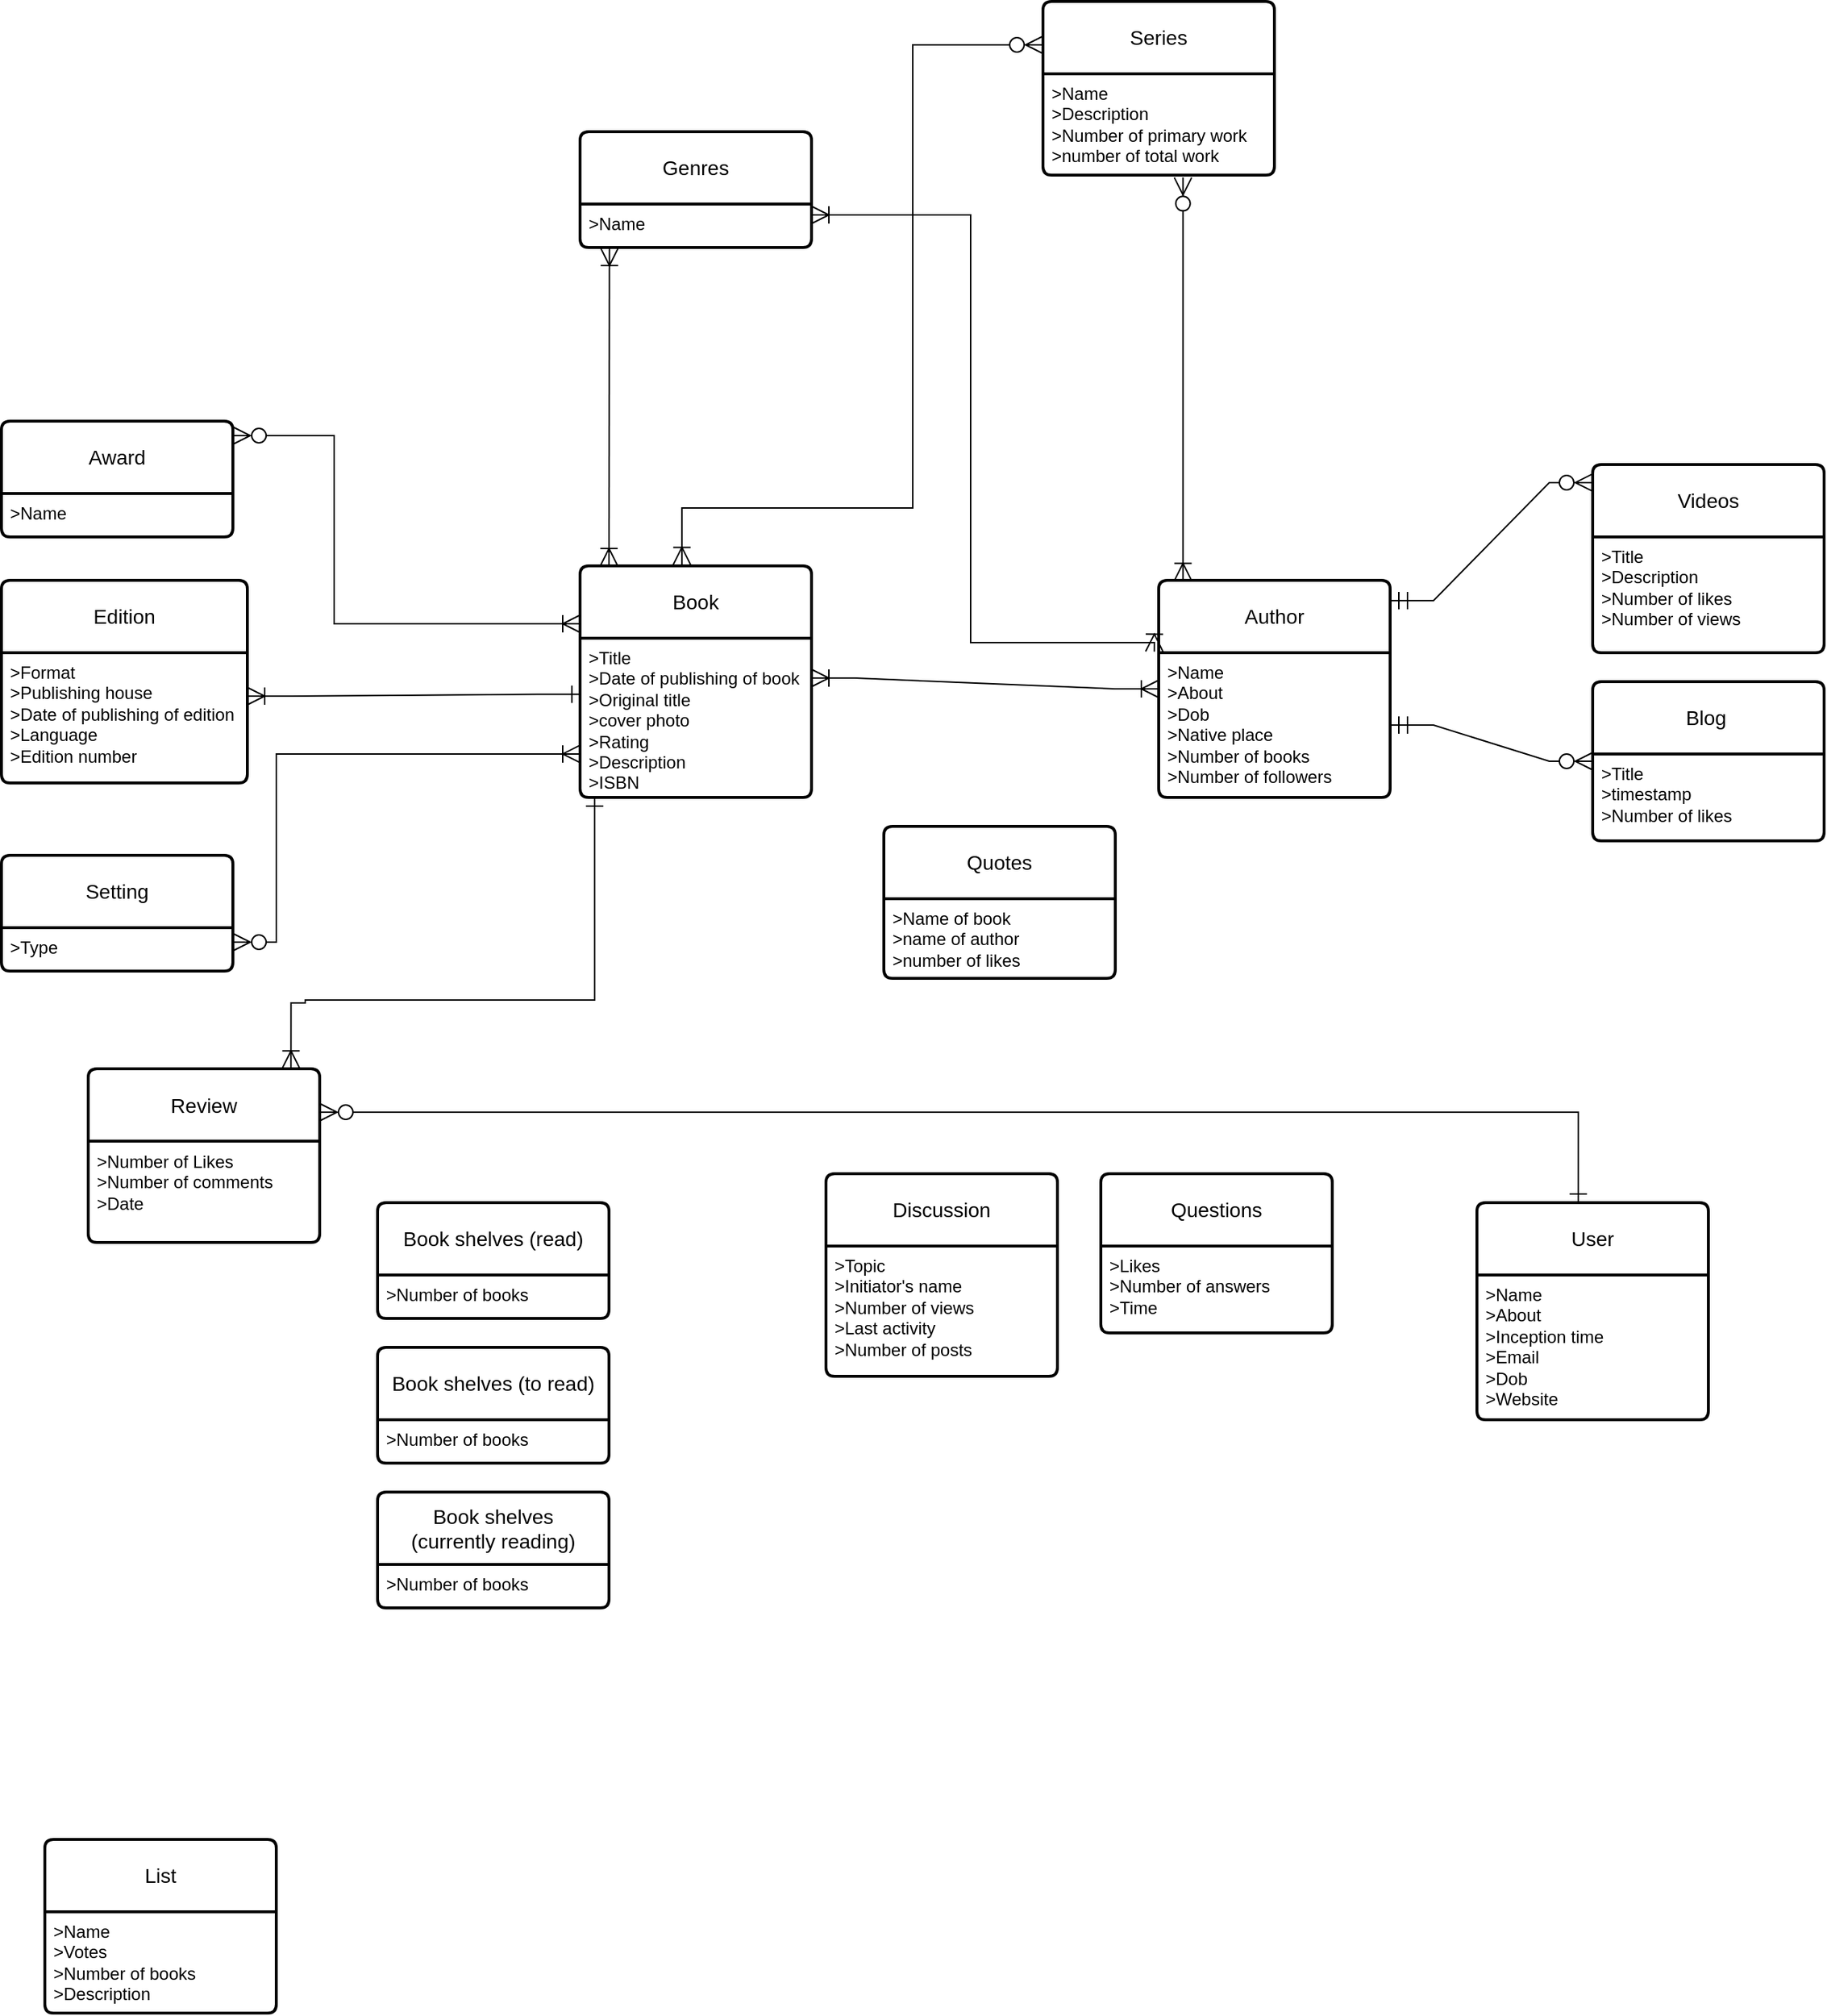 <mxfile version="21.7.2" type="github">
  <diagram id="R2lEEEUBdFMjLlhIrx00" name="Page-1">
    <mxGraphModel dx="1167" dy="1798" grid="1" gridSize="10" guides="1" tooltips="1" connect="1" arrows="1" fold="1" page="1" pageScale="1" pageWidth="827" pageHeight="1169" math="0" shadow="0" extFonts="Permanent Marker^https://fonts.googleapis.com/css?family=Permanent+Marker">
      <root>
        <mxCell id="0" />
        <mxCell id="1" parent="0" />
        <mxCell id="4nfFPMJlw5qFci8MI3dI-5" value="Book" style="swimlane;childLayout=stackLayout;horizontal=1;startSize=50;horizontalStack=0;rounded=1;fontSize=14;fontStyle=0;strokeWidth=2;resizeParent=0;resizeLast=1;shadow=0;dashed=0;align=center;arcSize=4;whiteSpace=wrap;html=1;" parent="1" vertex="1">
          <mxGeometry x="480" y="150" width="160" height="160" as="geometry" />
        </mxCell>
        <mxCell id="4nfFPMJlw5qFci8MI3dI-6" value="&amp;gt;Title&lt;br&gt;&amp;gt;Date of publishing of book&lt;br&gt;&amp;gt;Original title&lt;br&gt;&amp;gt;cover photo&lt;br&gt;&amp;gt;Rating&lt;br&gt;&amp;gt;Description&lt;br&gt;&amp;gt;ISBN" style="align=left;strokeColor=none;fillColor=none;spacingLeft=4;fontSize=12;verticalAlign=top;resizable=0;rotatable=0;part=1;html=1;" parent="4nfFPMJlw5qFci8MI3dI-5" vertex="1">
          <mxGeometry y="50" width="160" height="110" as="geometry" />
        </mxCell>
        <mxCell id="4nfFPMJlw5qFci8MI3dI-11" value="Author" style="swimlane;childLayout=stackLayout;horizontal=1;startSize=50;horizontalStack=0;rounded=1;fontSize=14;fontStyle=0;strokeWidth=2;resizeParent=0;resizeLast=1;shadow=0;dashed=0;align=center;arcSize=4;whiteSpace=wrap;html=1;" parent="1" vertex="1">
          <mxGeometry x="880" y="160" width="160" height="150" as="geometry" />
        </mxCell>
        <mxCell id="4nfFPMJlw5qFci8MI3dI-12" value="&amp;gt;Name&lt;br&gt;&amp;gt;About&lt;br&gt;&amp;gt;Dob&lt;br&gt;&amp;gt;Native place&lt;br&gt;&amp;gt;Number of books&lt;br&gt;&amp;gt;Number of followers" style="align=left;strokeColor=none;fillColor=none;spacingLeft=4;fontSize=12;verticalAlign=top;resizable=0;rotatable=0;part=1;html=1;" parent="4nfFPMJlw5qFci8MI3dI-11" vertex="1">
          <mxGeometry y="50" width="160" height="100" as="geometry" />
        </mxCell>
        <mxCell id="4nfFPMJlw5qFci8MI3dI-17" value="Review" style="swimlane;childLayout=stackLayout;horizontal=1;startSize=50;horizontalStack=0;rounded=1;fontSize=14;fontStyle=0;strokeWidth=2;resizeParent=0;resizeLast=1;shadow=0;dashed=0;align=center;arcSize=4;whiteSpace=wrap;html=1;" parent="1" vertex="1">
          <mxGeometry x="140" y="497.5" width="160" height="120" as="geometry" />
        </mxCell>
        <mxCell id="4nfFPMJlw5qFci8MI3dI-18" value="&amp;gt;Number of Likes&lt;br&gt;&amp;gt;Number of comments&lt;br&gt;&amp;gt;Date&amp;nbsp;" style="align=left;strokeColor=none;fillColor=none;spacingLeft=4;fontSize=12;verticalAlign=top;resizable=0;rotatable=0;part=1;html=1;" parent="4nfFPMJlw5qFci8MI3dI-17" vertex="1">
          <mxGeometry y="50" width="160" height="70" as="geometry" />
        </mxCell>
        <mxCell id="4nfFPMJlw5qFci8MI3dI-19" value="Genres" style="swimlane;childLayout=stackLayout;horizontal=1;startSize=50;horizontalStack=0;rounded=1;fontSize=14;fontStyle=0;strokeWidth=2;resizeParent=0;resizeLast=1;shadow=0;dashed=0;align=center;arcSize=4;whiteSpace=wrap;html=1;" parent="1" vertex="1">
          <mxGeometry x="480" y="-150" width="160" height="80" as="geometry" />
        </mxCell>
        <mxCell id="4nfFPMJlw5qFci8MI3dI-20" value="&amp;gt;Name" style="align=left;strokeColor=none;fillColor=none;spacingLeft=4;fontSize=12;verticalAlign=top;resizable=0;rotatable=0;part=1;html=1;" parent="4nfFPMJlw5qFci8MI3dI-19" vertex="1">
          <mxGeometry y="50" width="160" height="30" as="geometry" />
        </mxCell>
        <mxCell id="4nfFPMJlw5qFci8MI3dI-21" value="Series" style="swimlane;childLayout=stackLayout;horizontal=1;startSize=50;horizontalStack=0;rounded=1;fontSize=14;fontStyle=0;strokeWidth=2;resizeParent=0;resizeLast=1;shadow=0;dashed=0;align=center;arcSize=4;whiteSpace=wrap;html=1;" parent="1" vertex="1">
          <mxGeometry x="800" y="-240" width="160" height="120" as="geometry" />
        </mxCell>
        <mxCell id="4nfFPMJlw5qFci8MI3dI-22" value="&amp;gt;Name&lt;br&gt;&amp;gt;Description&lt;br&gt;&amp;gt;Number of primary work&lt;br&gt;&amp;gt;number of total work" style="align=left;strokeColor=none;fillColor=none;spacingLeft=4;fontSize=12;verticalAlign=top;resizable=0;rotatable=0;part=1;html=1;" parent="4nfFPMJlw5qFci8MI3dI-21" vertex="1">
          <mxGeometry y="50" width="160" height="70" as="geometry" />
        </mxCell>
        <mxCell id="4nfFPMJlw5qFci8MI3dI-23" value="Setting" style="swimlane;childLayout=stackLayout;horizontal=1;startSize=50;horizontalStack=0;rounded=1;fontSize=14;fontStyle=0;strokeWidth=2;resizeParent=0;resizeLast=1;shadow=0;dashed=0;align=center;arcSize=4;whiteSpace=wrap;html=1;" parent="1" vertex="1">
          <mxGeometry x="80" y="350" width="160" height="80" as="geometry" />
        </mxCell>
        <mxCell id="4nfFPMJlw5qFci8MI3dI-24" value="&amp;gt;Type" style="align=left;strokeColor=none;fillColor=none;spacingLeft=4;fontSize=12;verticalAlign=top;resizable=0;rotatable=0;part=1;html=1;" parent="4nfFPMJlw5qFci8MI3dI-23" vertex="1">
          <mxGeometry y="50" width="160" height="30" as="geometry" />
        </mxCell>
        <mxCell id="4nfFPMJlw5qFci8MI3dI-25" value="Award" style="swimlane;childLayout=stackLayout;horizontal=1;startSize=50;horizontalStack=0;rounded=1;fontSize=14;fontStyle=0;strokeWidth=2;resizeParent=0;resizeLast=1;shadow=0;dashed=0;align=center;arcSize=4;whiteSpace=wrap;html=1;" parent="1" vertex="1">
          <mxGeometry x="80" y="50" width="160" height="80" as="geometry" />
        </mxCell>
        <mxCell id="4nfFPMJlw5qFci8MI3dI-26" value="&amp;gt;Name" style="align=left;strokeColor=none;fillColor=none;spacingLeft=4;fontSize=12;verticalAlign=top;resizable=0;rotatable=0;part=1;html=1;" parent="4nfFPMJlw5qFci8MI3dI-25" vertex="1">
          <mxGeometry y="50" width="160" height="30" as="geometry" />
        </mxCell>
        <mxCell id="4nfFPMJlw5qFci8MI3dI-28" value="Edition" style="swimlane;childLayout=stackLayout;horizontal=1;startSize=50;horizontalStack=0;rounded=1;fontSize=14;fontStyle=0;strokeWidth=2;resizeParent=0;resizeLast=1;shadow=0;dashed=0;align=center;arcSize=4;whiteSpace=wrap;html=1;" parent="1" vertex="1">
          <mxGeometry x="80" y="160" width="170" height="140" as="geometry" />
        </mxCell>
        <mxCell id="4nfFPMJlw5qFci8MI3dI-29" value="&amp;gt;Format&lt;br&gt;&amp;gt;Publishing house&lt;br&gt;&amp;gt;Date of publishing of edition&lt;br&gt;&amp;gt;Language&lt;br&gt;&amp;gt;Edition number" style="align=left;strokeColor=none;fillColor=none;spacingLeft=4;fontSize=12;verticalAlign=top;resizable=0;rotatable=0;part=1;html=1;" parent="4nfFPMJlw5qFci8MI3dI-28" vertex="1">
          <mxGeometry y="50" width="170" height="90" as="geometry" />
        </mxCell>
        <mxCell id="4nfFPMJlw5qFci8MI3dI-30" value="Quotes" style="swimlane;childLayout=stackLayout;horizontal=1;startSize=50;horizontalStack=0;rounded=1;fontSize=14;fontStyle=0;strokeWidth=2;resizeParent=0;resizeLast=1;shadow=0;dashed=0;align=center;arcSize=4;whiteSpace=wrap;html=1;" parent="1" vertex="1">
          <mxGeometry x="690" y="330" width="160" height="105" as="geometry" />
        </mxCell>
        <mxCell id="4nfFPMJlw5qFci8MI3dI-31" value="&amp;gt;Name of book&lt;br&gt;&amp;gt;name of author&lt;br&gt;&amp;gt;number of likes" style="align=left;strokeColor=none;fillColor=none;spacingLeft=4;fontSize=12;verticalAlign=top;resizable=0;rotatable=0;part=1;html=1;" parent="4nfFPMJlw5qFci8MI3dI-30" vertex="1">
          <mxGeometry y="50" width="160" height="55" as="geometry" />
        </mxCell>
        <mxCell id="4nfFPMJlw5qFci8MI3dI-32" value="Discussion" style="swimlane;childLayout=stackLayout;horizontal=1;startSize=50;horizontalStack=0;rounded=1;fontSize=14;fontStyle=0;strokeWidth=2;resizeParent=0;resizeLast=1;shadow=0;dashed=0;align=center;arcSize=4;whiteSpace=wrap;html=1;" parent="1" vertex="1">
          <mxGeometry x="650" y="570" width="160" height="140" as="geometry" />
        </mxCell>
        <mxCell id="4nfFPMJlw5qFci8MI3dI-33" value="&amp;gt;Topic&lt;br&gt;&amp;gt;Initiator&#39;s name&lt;br&gt;&amp;gt;Number of views&lt;br&gt;&amp;gt;Last activity&lt;br&gt;&amp;gt;Number of posts" style="align=left;strokeColor=none;fillColor=none;spacingLeft=4;fontSize=12;verticalAlign=top;resizable=0;rotatable=0;part=1;html=1;" parent="4nfFPMJlw5qFci8MI3dI-32" vertex="1">
          <mxGeometry y="50" width="160" height="90" as="geometry" />
        </mxCell>
        <mxCell id="4nfFPMJlw5qFci8MI3dI-34" value="Questions" style="swimlane;childLayout=stackLayout;horizontal=1;startSize=50;horizontalStack=0;rounded=1;fontSize=14;fontStyle=0;strokeWidth=2;resizeParent=0;resizeLast=1;shadow=0;dashed=0;align=center;arcSize=4;whiteSpace=wrap;html=1;" parent="1" vertex="1">
          <mxGeometry x="840" y="570" width="160" height="110" as="geometry" />
        </mxCell>
        <mxCell id="4nfFPMJlw5qFci8MI3dI-35" value="&amp;gt;Likes&lt;br&gt;&amp;gt;Number of answers&lt;br&gt;&amp;gt;Time" style="align=left;strokeColor=none;fillColor=none;spacingLeft=4;fontSize=12;verticalAlign=top;resizable=0;rotatable=0;part=1;html=1;" parent="4nfFPMJlw5qFci8MI3dI-34" vertex="1">
          <mxGeometry y="50" width="160" height="60" as="geometry" />
        </mxCell>
        <mxCell id="4nfFPMJlw5qFci8MI3dI-36" value="List" style="swimlane;childLayout=stackLayout;horizontal=1;startSize=50;horizontalStack=0;rounded=1;fontSize=14;fontStyle=0;strokeWidth=2;resizeParent=0;resizeLast=1;shadow=0;dashed=0;align=center;arcSize=4;whiteSpace=wrap;html=1;" parent="1" vertex="1">
          <mxGeometry x="110" y="1030" width="160" height="120" as="geometry" />
        </mxCell>
        <mxCell id="4nfFPMJlw5qFci8MI3dI-37" value="&amp;gt;Name&lt;br&gt;&amp;gt;Votes&lt;br&gt;&amp;gt;Number of books&lt;br&gt;&amp;gt;Description&lt;br&gt;" style="align=left;strokeColor=none;fillColor=none;spacingLeft=4;fontSize=12;verticalAlign=top;resizable=0;rotatable=0;part=1;html=1;" parent="4nfFPMJlw5qFci8MI3dI-36" vertex="1">
          <mxGeometry y="50" width="160" height="70" as="geometry" />
        </mxCell>
        <mxCell id="4nfFPMJlw5qFci8MI3dI-38" value="User" style="swimlane;childLayout=stackLayout;horizontal=1;startSize=50;horizontalStack=0;rounded=1;fontSize=14;fontStyle=0;strokeWidth=2;resizeParent=0;resizeLast=1;shadow=0;dashed=0;align=center;arcSize=4;whiteSpace=wrap;html=1;" parent="1" vertex="1">
          <mxGeometry x="1100" y="590" width="160" height="150" as="geometry" />
        </mxCell>
        <mxCell id="4nfFPMJlw5qFci8MI3dI-39" value="&amp;gt;Name&lt;br&gt;&amp;gt;About&lt;br&gt;&amp;gt;Inception time&lt;br&gt;&amp;gt;Email&lt;br&gt;&amp;gt;Dob&lt;br&gt;&amp;gt;Website" style="align=left;strokeColor=none;fillColor=none;spacingLeft=4;fontSize=12;verticalAlign=top;resizable=0;rotatable=0;part=1;html=1;" parent="4nfFPMJlw5qFci8MI3dI-38" vertex="1">
          <mxGeometry y="50" width="160" height="100" as="geometry" />
        </mxCell>
        <mxCell id="AMUWhJ_4N7A-JBRG0hb9-1" value="Book shelves (read)" style="swimlane;childLayout=stackLayout;horizontal=1;startSize=50;horizontalStack=0;rounded=1;fontSize=14;fontStyle=0;strokeWidth=2;resizeParent=0;resizeLast=1;shadow=0;dashed=0;align=center;arcSize=4;whiteSpace=wrap;html=1;" vertex="1" parent="1">
          <mxGeometry x="340" y="590" width="160" height="80" as="geometry" />
        </mxCell>
        <mxCell id="AMUWhJ_4N7A-JBRG0hb9-2" value="&amp;gt;Number of books" style="align=left;strokeColor=none;fillColor=none;spacingLeft=4;fontSize=12;verticalAlign=top;resizable=0;rotatable=0;part=1;html=1;" vertex="1" parent="AMUWhJ_4N7A-JBRG0hb9-1">
          <mxGeometry y="50" width="160" height="30" as="geometry" />
        </mxCell>
        <mxCell id="AMUWhJ_4N7A-JBRG0hb9-3" value="Book shelves (to read)" style="swimlane;childLayout=stackLayout;horizontal=1;startSize=50;horizontalStack=0;rounded=1;fontSize=14;fontStyle=0;strokeWidth=2;resizeParent=0;resizeLast=1;shadow=0;dashed=0;align=center;arcSize=4;whiteSpace=wrap;html=1;" vertex="1" parent="1">
          <mxGeometry x="340" y="690" width="160" height="80" as="geometry" />
        </mxCell>
        <mxCell id="AMUWhJ_4N7A-JBRG0hb9-4" value="&amp;gt;Number of books" style="align=left;strokeColor=none;fillColor=none;spacingLeft=4;fontSize=12;verticalAlign=top;resizable=0;rotatable=0;part=1;html=1;" vertex="1" parent="AMUWhJ_4N7A-JBRG0hb9-3">
          <mxGeometry y="50" width="160" height="30" as="geometry" />
        </mxCell>
        <mxCell id="AMUWhJ_4N7A-JBRG0hb9-5" value="Book shelves &lt;br&gt;(currently reading)" style="swimlane;childLayout=stackLayout;horizontal=1;startSize=50;horizontalStack=0;rounded=1;fontSize=14;fontStyle=0;strokeWidth=2;resizeParent=0;resizeLast=1;shadow=0;dashed=0;align=center;arcSize=4;whiteSpace=wrap;html=1;" vertex="1" parent="1">
          <mxGeometry x="340" y="790" width="160" height="80" as="geometry" />
        </mxCell>
        <mxCell id="AMUWhJ_4N7A-JBRG0hb9-6" value="&amp;gt;Number of books" style="align=left;strokeColor=none;fillColor=none;spacingLeft=4;fontSize=12;verticalAlign=top;resizable=0;rotatable=0;part=1;html=1;" vertex="1" parent="AMUWhJ_4N7A-JBRG0hb9-5">
          <mxGeometry y="50" width="160" height="30" as="geometry" />
        </mxCell>
        <mxCell id="AMUWhJ_4N7A-JBRG0hb9-8" value="Blog&lt;span style=&quot;white-space: pre;&quot;&gt;&#x9;&lt;/span&gt;" style="swimlane;childLayout=stackLayout;horizontal=1;startSize=50;horizontalStack=0;rounded=1;fontSize=14;fontStyle=0;strokeWidth=2;resizeParent=0;resizeLast=1;shadow=0;dashed=0;align=center;arcSize=4;whiteSpace=wrap;html=1;" vertex="1" parent="1">
          <mxGeometry x="1180" y="230" width="160" height="110" as="geometry" />
        </mxCell>
        <mxCell id="AMUWhJ_4N7A-JBRG0hb9-9" value="&amp;gt;Title&lt;br&gt;&amp;gt;timestamp&lt;br&gt;&amp;gt;Number of likes" style="align=left;strokeColor=none;fillColor=none;spacingLeft=4;fontSize=12;verticalAlign=top;resizable=0;rotatable=0;part=1;html=1;" vertex="1" parent="AMUWhJ_4N7A-JBRG0hb9-8">
          <mxGeometry y="50" width="160" height="60" as="geometry" />
        </mxCell>
        <mxCell id="AMUWhJ_4N7A-JBRG0hb9-10" value="Videos" style="swimlane;childLayout=stackLayout;horizontal=1;startSize=50;horizontalStack=0;rounded=1;fontSize=14;fontStyle=0;strokeWidth=2;resizeParent=0;resizeLast=1;shadow=0;dashed=0;align=center;arcSize=4;whiteSpace=wrap;html=1;" vertex="1" parent="1">
          <mxGeometry x="1180" y="80" width="160" height="130" as="geometry" />
        </mxCell>
        <mxCell id="AMUWhJ_4N7A-JBRG0hb9-11" value="&amp;gt;Title&lt;br&gt;&amp;gt;Description&lt;br&gt;&amp;gt;Number of likes&lt;br&gt;&amp;gt;Number of views&lt;br&gt;" style="align=left;strokeColor=none;fillColor=none;spacingLeft=4;fontSize=12;verticalAlign=top;resizable=0;rotatable=0;part=1;html=1;" vertex="1" parent="AMUWhJ_4N7A-JBRG0hb9-10">
          <mxGeometry y="50" width="160" height="80" as="geometry" />
        </mxCell>
        <mxCell id="AMUWhJ_4N7A-JBRG0hb9-15" value="" style="edgeStyle=entityRelationEdgeStyle;fontSize=12;html=1;endArrow=ERoneToMany;startArrow=ERoneToMany;rounded=0;exitX=1;exitY=0.25;exitDx=0;exitDy=0;endSize=10;startSize=10;entryX=0;entryY=0.25;entryDx=0;entryDy=0;" edge="1" parent="1" source="4nfFPMJlw5qFci8MI3dI-6" target="4nfFPMJlw5qFci8MI3dI-12">
          <mxGeometry width="100" height="100" relative="1" as="geometry">
            <mxPoint x="490" y="210" as="sourcePoint" />
            <mxPoint x="730" y="160" as="targetPoint" />
            <Array as="points">
              <mxPoint x="550" y="160" />
              <mxPoint x="680" y="180" />
            </Array>
          </mxGeometry>
        </mxCell>
        <mxCell id="AMUWhJ_4N7A-JBRG0hb9-16" value="" style="edgeStyle=orthogonalEdgeStyle;fontSize=12;html=1;endArrow=ERzeroToMany;startArrow=ERoneToMany;rounded=0;endSize=10;startSize=10;endFill=0;entryX=1;entryY=0.75;entryDx=0;entryDy=0;exitX=0;exitY=0.727;exitDx=0;exitDy=0;exitPerimeter=0;" edge="1" parent="1" source="4nfFPMJlw5qFci8MI3dI-6" target="4nfFPMJlw5qFci8MI3dI-23">
          <mxGeometry width="100" height="100" relative="1" as="geometry">
            <mxPoint x="450" y="280" as="sourcePoint" />
            <mxPoint x="300" y="400" as="targetPoint" />
            <Array as="points">
              <mxPoint x="270" y="280" />
              <mxPoint x="270" y="410" />
            </Array>
          </mxGeometry>
        </mxCell>
        <mxCell id="AMUWhJ_4N7A-JBRG0hb9-23" value="" style="fontSize=12;html=1;endArrow=ERoneToMany;endFill=0;startArrow=ERoneToMany;rounded=0;exitX=0.127;exitY=1.017;exitDx=0;exitDy=0;exitPerimeter=0;entryX=0.116;entryY=-0.01;entryDx=0;entryDy=0;entryPerimeter=0;endSize=10;startSize=10;startFill=0;" edge="1" parent="1" source="4nfFPMJlw5qFci8MI3dI-20">
          <mxGeometry width="100" height="100" relative="1" as="geometry">
            <mxPoint x="500.64" y="34.63" as="sourcePoint" />
            <mxPoint x="500.0" y="150.0" as="targetPoint" />
            <Array as="points" />
          </mxGeometry>
        </mxCell>
        <mxCell id="AMUWhJ_4N7A-JBRG0hb9-25" value="" style="fontSize=12;html=1;endArrow=ERoneToMany;endFill=0;startArrow=ERoneToMany;rounded=0;endSize=10;startSize=10;edgeStyle=orthogonalEdgeStyle;startFill=0;entryX=-0.019;entryY=0.328;entryDx=0;entryDy=0;entryPerimeter=0;exitX=1;exitY=0.25;exitDx=0;exitDy=0;" edge="1" parent="1" source="4nfFPMJlw5qFci8MI3dI-20" target="4nfFPMJlw5qFci8MI3dI-11">
          <mxGeometry width="100" height="100" relative="1" as="geometry">
            <mxPoint x="660" y="-90" as="sourcePoint" />
            <mxPoint x="730" y="120" as="targetPoint" />
            <Array as="points">
              <mxPoint x="750" y="-93" />
              <mxPoint x="750" y="203" />
            </Array>
          </mxGeometry>
        </mxCell>
        <mxCell id="AMUWhJ_4N7A-JBRG0hb9-31" value="" style="edgeStyle=orthogonalEdgeStyle;fontSize=12;html=1;endArrow=ERzeroToMany;startArrow=ERoneToMany;rounded=0;endFill=0;startFill=0;entryX=0;entryY=0.25;entryDx=0;entryDy=0;exitX=0.44;exitY=-0.005;exitDx=0;exitDy=0;exitPerimeter=0;endSize=10;startSize=10;" edge="1" parent="1" source="4nfFPMJlw5qFci8MI3dI-5" target="4nfFPMJlw5qFci8MI3dI-21">
          <mxGeometry width="100" height="100" relative="1" as="geometry">
            <mxPoint x="540" y="130" as="sourcePoint" />
            <mxPoint x="640" y="30" as="targetPoint" />
            <Array as="points">
              <mxPoint x="550" y="110" />
              <mxPoint x="710" y="110" />
              <mxPoint x="710" y="-210" />
            </Array>
          </mxGeometry>
        </mxCell>
        <mxCell id="AMUWhJ_4N7A-JBRG0hb9-33" value="" style="edgeStyle=orthogonalEdgeStyle;fontSize=12;html=1;endArrow=ERzeroToMany;endFill=1;startArrow=ERoneToMany;rounded=0;entryX=0.605;entryY=1.024;entryDx=0;entryDy=0;exitX=0.105;exitY=0.002;exitDx=0;exitDy=0;entryPerimeter=0;exitPerimeter=0;endSize=10;startSize=10;startFill=0;" edge="1" parent="1" source="4nfFPMJlw5qFci8MI3dI-11" target="4nfFPMJlw5qFci8MI3dI-22">
          <mxGeometry width="100" height="100" relative="1" as="geometry">
            <mxPoint x="770" y="130" as="sourcePoint" />
            <mxPoint x="890" y="-60" as="targetPoint" />
            <Array as="points" />
          </mxGeometry>
        </mxCell>
        <mxCell id="AMUWhJ_4N7A-JBRG0hb9-34" value="" style="edgeStyle=entityRelationEdgeStyle;fontSize=12;html=1;endArrow=ERzeroToMany;startArrow=ERmandOne;rounded=0;entryX=0;entryY=0.096;entryDx=0;entryDy=0;entryPerimeter=0;endSize=10;startSize=10;endFill=0;startFill=0;" edge="1" parent="1" target="AMUWhJ_4N7A-JBRG0hb9-10">
          <mxGeometry width="100" height="100" relative="1" as="geometry">
            <mxPoint x="1040" y="174" as="sourcePoint" />
            <mxPoint x="870" y="30" as="targetPoint" />
            <Array as="points">
              <mxPoint x="1100" y="190" />
            </Array>
          </mxGeometry>
        </mxCell>
        <mxCell id="AMUWhJ_4N7A-JBRG0hb9-35" value="" style="edgeStyle=entityRelationEdgeStyle;fontSize=12;html=1;endArrow=ERzeroToMany;startArrow=ERmandOne;rounded=0;endSize=10;startSize=10;endFill=0;startFill=0;" edge="1" parent="1" source="4nfFPMJlw5qFci8MI3dI-12" target="AMUWhJ_4N7A-JBRG0hb9-8">
          <mxGeometry width="100" height="100" relative="1" as="geometry">
            <mxPoint x="1080" y="390" as="sourcePoint" />
            <mxPoint x="1220" y="308" as="targetPoint" />
            <Array as="points">
              <mxPoint x="1140" y="406" />
            </Array>
          </mxGeometry>
        </mxCell>
        <mxCell id="AMUWhJ_4N7A-JBRG0hb9-36" value="" style="edgeStyle=orthogonalEdgeStyle;fontSize=12;html=1;endArrow=ERoneToMany;endFill=0;rounded=0;exitX=1;exitY=0.125;exitDx=0;exitDy=0;exitPerimeter=0;startArrow=ERzeroToMany;startFill=0;endSize=10;startSize=10;entryX=0;entryY=0.25;entryDx=0;entryDy=0;" edge="1" parent="1" source="4nfFPMJlw5qFci8MI3dI-25" target="4nfFPMJlw5qFci8MI3dI-5">
          <mxGeometry width="100" height="100" relative="1" as="geometry">
            <mxPoint x="610" y="410" as="sourcePoint" />
            <mxPoint x="460" y="188" as="targetPoint" />
            <Array as="points">
              <mxPoint x="310" y="60" />
              <mxPoint x="310" y="190" />
            </Array>
          </mxGeometry>
        </mxCell>
        <mxCell id="AMUWhJ_4N7A-JBRG0hb9-39" value="" style="edgeStyle=entityRelationEdgeStyle;fontSize=12;html=1;endArrow=ERone;endFill=0;rounded=0;startArrow=ERoneToMany;startFill=0;jumpSize=6;startSize=10;endSize=10;entryX=0.002;entryY=0.352;entryDx=0;entryDy=0;entryPerimeter=0;" edge="1" parent="1" target="4nfFPMJlw5qFci8MI3dI-6">
          <mxGeometry width="100" height="100" relative="1" as="geometry">
            <mxPoint x="250" y="240" as="sourcePoint" />
            <mxPoint x="460" y="240" as="targetPoint" />
          </mxGeometry>
        </mxCell>
        <mxCell id="AMUWhJ_4N7A-JBRG0hb9-43" value="" style="edgeStyle=orthogonalEdgeStyle;fontSize=12;html=1;endArrow=ERone;startArrow=ERoneToMany;rounded=0;entryX=0.063;entryY=1;entryDx=0;entryDy=0;entryPerimeter=0;exitX=0.876;exitY=-0.003;exitDx=0;exitDy=0;exitPerimeter=0;endSize=10;startSize=10;endFill=0;startFill=0;" edge="1" parent="1" source="4nfFPMJlw5qFci8MI3dI-17" target="4nfFPMJlw5qFci8MI3dI-6">
          <mxGeometry width="100" height="100" relative="1" as="geometry">
            <mxPoint x="280" y="451" as="sourcePoint" />
            <mxPoint x="560" y="330" as="targetPoint" />
            <Array as="points">
              <mxPoint x="280" y="452" />
              <mxPoint x="290" y="452" />
              <mxPoint x="290" y="450" />
              <mxPoint x="490" y="450" />
            </Array>
          </mxGeometry>
        </mxCell>
        <mxCell id="AMUWhJ_4N7A-JBRG0hb9-46" value="" style="edgeStyle=orthogonalEdgeStyle;fontSize=12;html=1;endArrow=ERone;startArrow=ERzeroToMany;rounded=0;entryX=0.438;entryY=0;entryDx=0;entryDy=0;entryPerimeter=0;exitX=1;exitY=0.25;exitDx=0;exitDy=0;startFill=0;endSize=10;startSize=10;endFill=0;" edge="1" parent="1" source="4nfFPMJlw5qFci8MI3dI-17" target="4nfFPMJlw5qFci8MI3dI-38">
          <mxGeometry width="100" height="100" relative="1" as="geometry">
            <mxPoint x="390" y="530" as="sourcePoint" />
            <mxPoint x="680" y="320" as="targetPoint" />
            <Array as="points">
              <mxPoint x="1170" y="528" />
            </Array>
          </mxGeometry>
        </mxCell>
      </root>
    </mxGraphModel>
  </diagram>
</mxfile>
